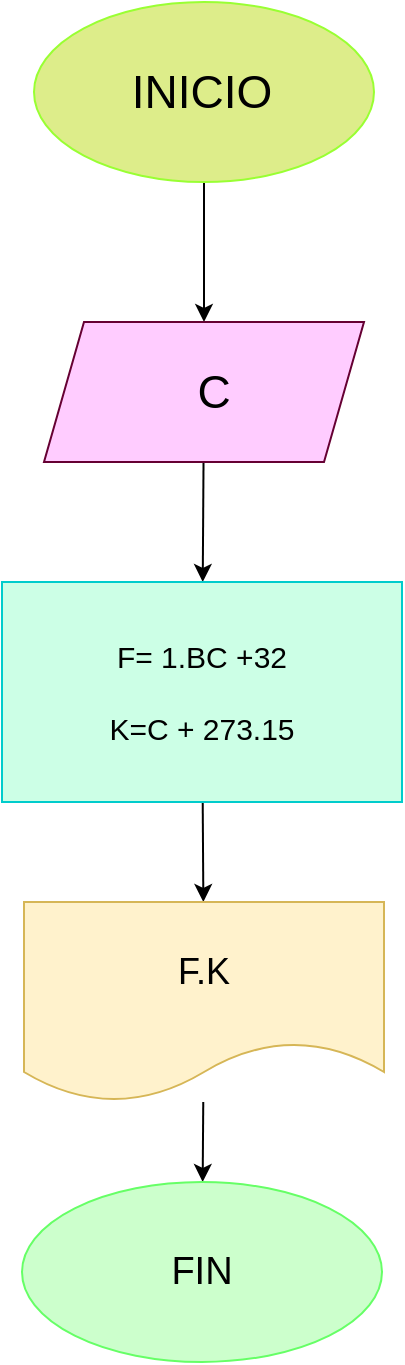 <mxfile>
    <diagram id="uvH3WTXEsiB3P74RLqu0" name="Página-1">
        <mxGraphModel dx="662" dy="425" grid="1" gridSize="10" guides="1" tooltips="1" connect="1" arrows="1" fold="1" page="1" pageScale="1" pageWidth="827" pageHeight="1169" math="0" shadow="0">
            <root>
                <mxCell id="0"/>
                <mxCell id="1" parent="0"/>
                <mxCell id="13" value="" style="edgeStyle=none;html=1;fontSize=15;fontColor=#000000;entryX=0.5;entryY=0;entryDx=0;entryDy=0;" edge="1" parent="1" source="2" target="4">
                    <mxGeometry relative="1" as="geometry">
                        <mxPoint x="320" y="180" as="targetPoint"/>
                    </mxGeometry>
                </mxCell>
                <mxCell id="2" value="" style="ellipse;whiteSpace=wrap;html=1;fillColor=#DDED8A;strokeColor=#99FF33;" parent="1" vertex="1">
                    <mxGeometry x="230" y="30" width="170" height="90" as="geometry"/>
                </mxCell>
                <mxCell id="12" value="" style="edgeStyle=none;html=1;fontSize=15;fontColor=#000000;" edge="1" parent="1" source="4" target="5">
                    <mxGeometry relative="1" as="geometry"/>
                </mxCell>
                <mxCell id="4" value="" style="shape=parallelogram;perimeter=parallelogramPerimeter;whiteSpace=wrap;html=1;fixedSize=1;strokeColor=#660033;fillColor=#FFCCFF;" parent="1" vertex="1">
                    <mxGeometry x="235" y="190" width="160" height="70" as="geometry"/>
                </mxCell>
                <mxCell id="10" value="" style="edgeStyle=none;html=1;fontSize=15;fontColor=#000000;" edge="1" parent="1" source="5" target="9">
                    <mxGeometry relative="1" as="geometry"/>
                </mxCell>
                <mxCell id="5" value="&lt;font style=&quot;font-size: 15px;&quot; color=&quot;#000000&quot;&gt;F= 1.BC +32&lt;br&gt;&lt;br&gt;K=C + 273.15&lt;br&gt;&lt;/font&gt;" style="rounded=0;whiteSpace=wrap;html=1;strokeColor=#00CCCC;fillColor=#CCFFE6;" parent="1" vertex="1">
                    <mxGeometry x="214" y="320" width="200" height="110" as="geometry"/>
                </mxCell>
                <mxCell id="7" value="&lt;font style=&quot;font-size: 23px;&quot; color=&quot;#000000&quot;&gt;C&lt;/font&gt;" style="text;strokeColor=none;align=center;fillColor=none;html=1;verticalAlign=middle;whiteSpace=wrap;rounded=0;" parent="1" vertex="1">
                    <mxGeometry x="290" y="210" width="60" height="30" as="geometry"/>
                </mxCell>
                <mxCell id="8" value="INICIO" style="text;strokeColor=none;align=center;fillColor=none;html=1;verticalAlign=middle;whiteSpace=wrap;rounded=0;fontSize=23;fontColor=#000000;" parent="1" vertex="1">
                    <mxGeometry x="284" y="60" width="60" height="30" as="geometry"/>
                </mxCell>
                <mxCell id="15" value="" style="edgeStyle=none;html=1;fontSize=15;fontColor=#000000;" edge="1" parent="1" source="9" target="14">
                    <mxGeometry relative="1" as="geometry"/>
                </mxCell>
                <mxCell id="9" value="&lt;font style=&quot;font-size: 18px;&quot; color=&quot;#000000&quot;&gt;F.K&lt;/font&gt;" style="shape=document;whiteSpace=wrap;html=1;boundedLbl=1;fontSize=15;fillColor=#fff2cc;strokeColor=#d6b656;" vertex="1" parent="1">
                    <mxGeometry x="225" y="480" width="180" height="100" as="geometry"/>
                </mxCell>
                <mxCell id="14" value="&lt;font style=&quot;font-size: 19px;&quot; color=&quot;#000000&quot;&gt;FIN&lt;/font&gt;" style="ellipse;whiteSpace=wrap;html=1;fontSize=15;fillColor=#CCFFCC;strokeColor=#66FF66;" vertex="1" parent="1">
                    <mxGeometry x="224" y="620" width="180" height="90" as="geometry"/>
                </mxCell>
            </root>
        </mxGraphModel>
    </diagram>
</mxfile>